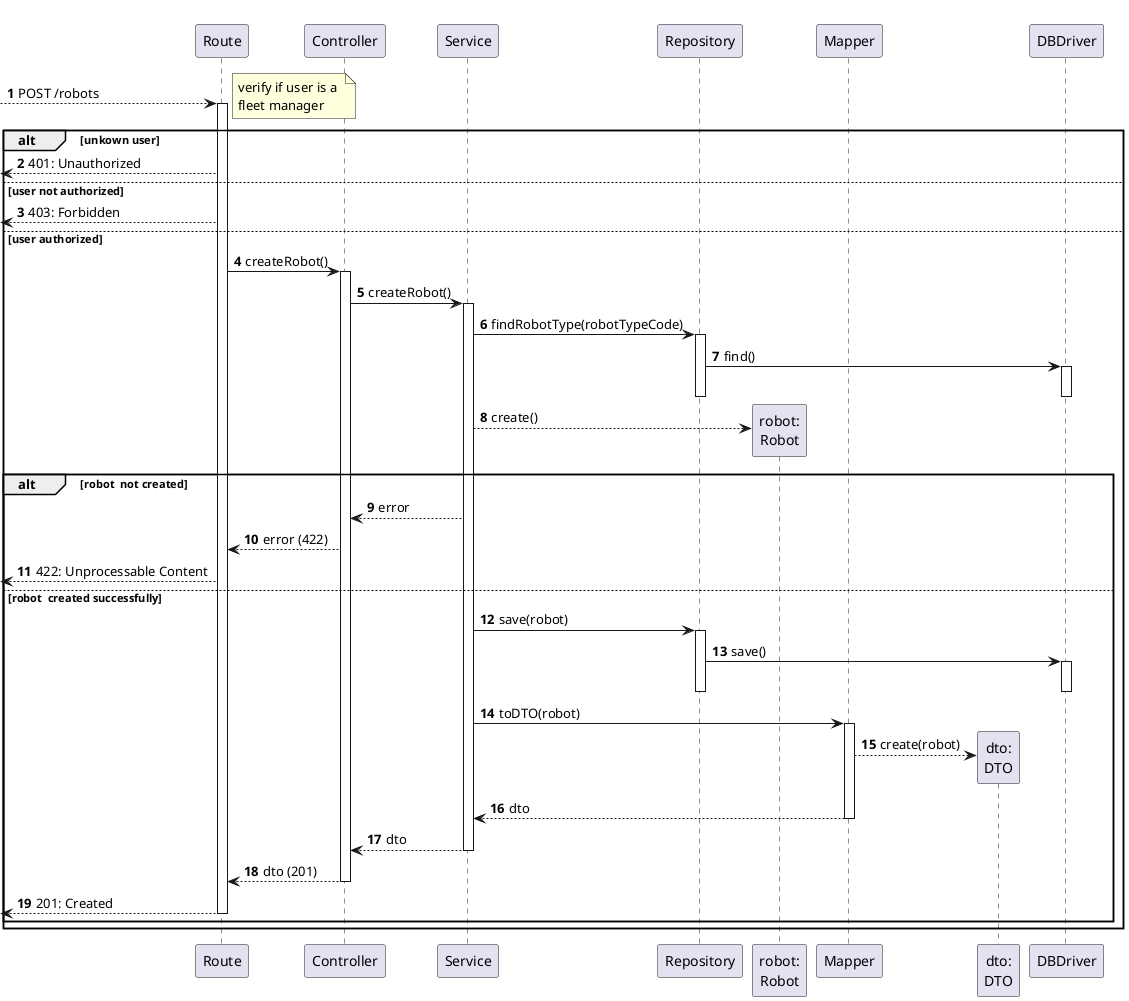 @startuml
autonumber

participant "Route" as r
participant "Controller" as ctrl
participant "Service" as svc
participant "Repository" as repo

participant "robot:\nRobot" as b
participant "Mapper" as map
participant "dto:\nDTO" as dto

participant "DBDriver" as db

[--> r : POST /robots
activate r
    note right : verify if user is a \nfleet manager
    alt unkown user
        [<-- r : 401: Unauthorized
    else user not authorized
        [<-- r : 403: Forbidden
    else user authorized

    r -> ctrl : createRobot()
    activate ctrl
        ctrl -> svc : createRobot()
        activate svc
            svc -> repo : findRobotType(robotTypeCode)
            activate repo
                repo -> db : find()
                activate db
                deactivate db
            deactivate repo

            svc --> b ** : create()
            ' activate b
            ' deactivate b

            alt robot  not created
                svc --> ctrl : error
                ctrl --> r : error (422)
                [<-- r : 422: Unprocessable Content
            else robot  created successfully
            svc -> repo : save(robot)
            activate repo
                repo -> db : save()
                activate db
                deactivate db
            deactivate repo

            svc -> map : toDTO(robot)
            activate map
                map --> dto **: create(robot)

                ' activate dto
                ' deactivate dto

                map --> svc : dto
            deactivate map

            svc --> ctrl : dto
        deactivate svc

        ctrl --> r : dto (201)
    deactivate ctrl
    [<-- r: 201: Created
deactivate r

end
end

@enduml
